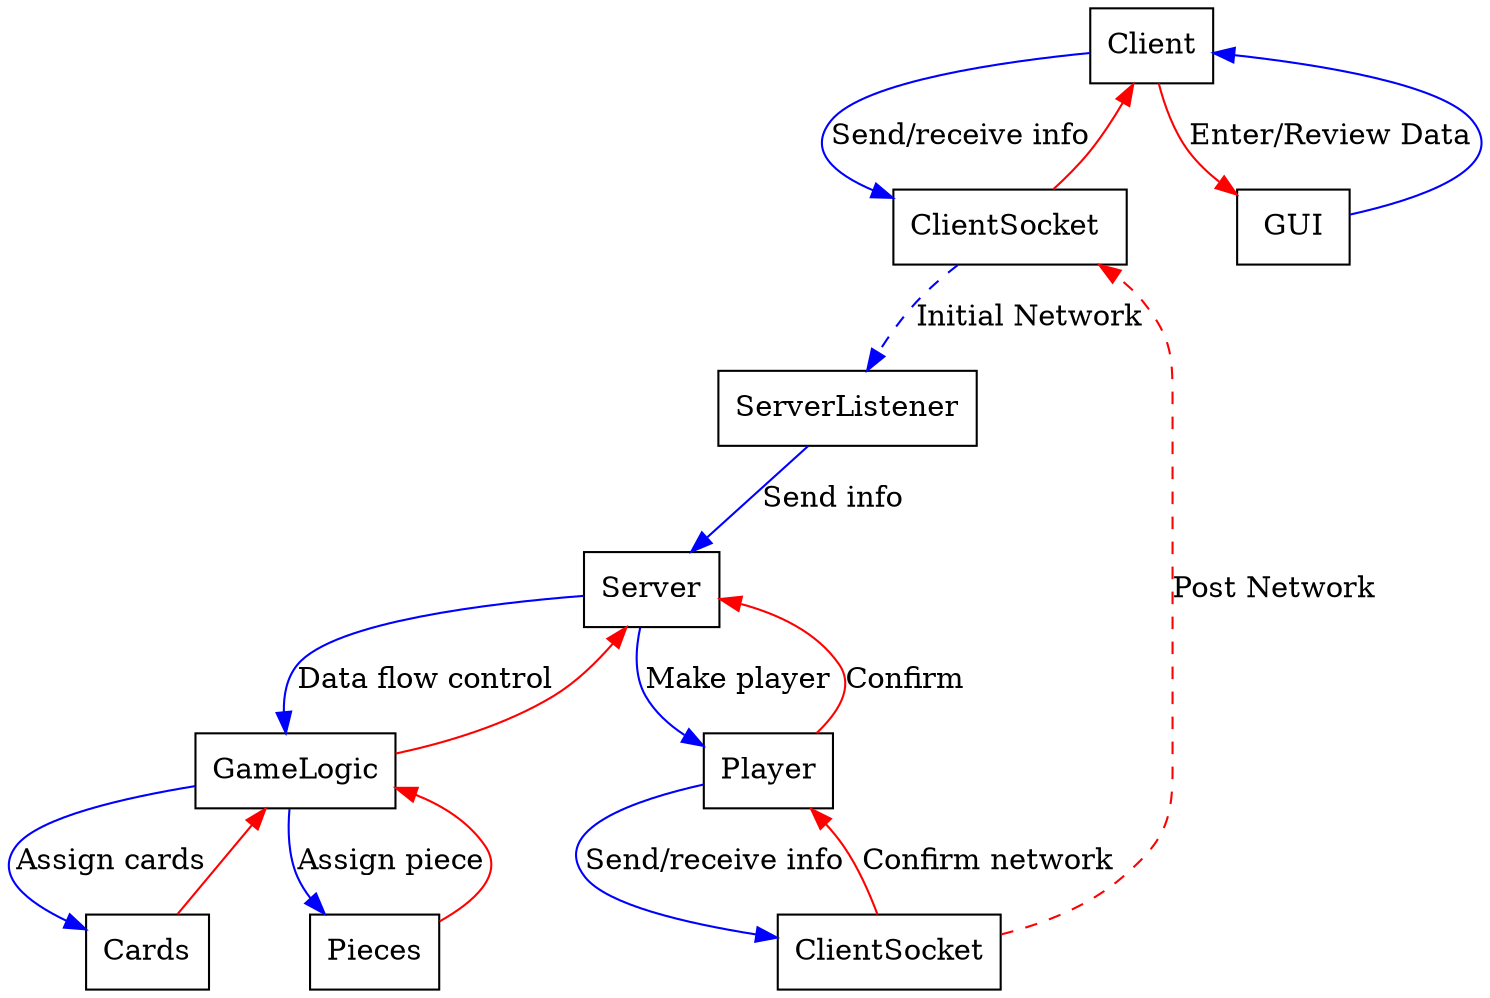 digraph dg{
Client[shape=box];
"ClientSocket "[shape=box];
Server[shape=box];
"ClientSocket"[shape=box];
GameLogic[shape=box];
Cards[shape=box];
Player[shape=box];
GUI[shape=box];
ServerListener[shape=box];
Pieces[shape=box];


ServerListener->Server[color=blue,label="Send info"];

Client->"ClientSocket "[color=blue,label="Send/receive info"];
"ClientSocket "->Client[color=red];

Player->"ClientSocket"[color=blue,label="Send/receive info"];
"ClientSocket"->Player[color=red,label="Confirm network"];

Server->GameLogic[color=blue,label="Data flow control"];
GameLogic->Server[color=red];

Cards->GameLogic[color=red,label=""];
GameLogic->Cards[color=blue,label="Assign cards"];

GameLogic->Pieces[color=blue,label="Assign piece"];
Pieces->GameLogic[color=red];

Player->Server[color=red,label="Confirm"];
Server->Player[color=blue,label="Make player"];

Client->GUI[color=red,label="Enter/Review Data"];
GUI->Client[color=blue,label=""];

edge[style=dashed];
"ClientSocket "->ServerListener[label="Initial Network",color=blue];
"ClientSocket"->"ClientSocket "[len=3,label="Post Network",color=red];
}